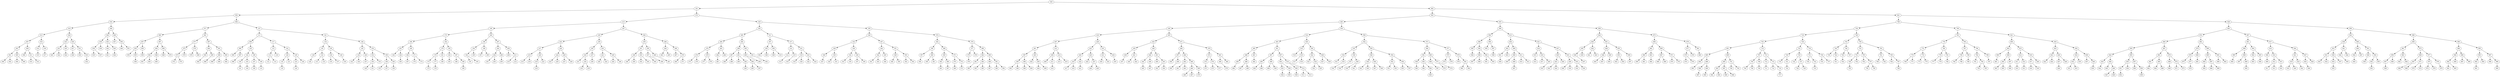 digraph AVLTree {
393
393 -> 161;
161
161 -> 052;
052
052 -> 034;
034
034 -> 019;
019
019 -> 013;
013
013 -> 007;
007
007 -> 003;
003
003 -> 001;
001
001 -> 000;
000
001 -> 002;
002
003 -> 005;
005
005 -> 004;
004
005 -> 006;
006
007 -> 009;
009
009 -> 008;
008
009 -> 011;
011
011 -> 010;
010
011 -> 012;
012
013 -> 016;
016
016 -> 014;
014
014 -> 015;
015
016 -> 018;
018
018 -> 017;
017
019 -> 026;
026
026 -> 023;
023
023 -> 021;
021
021 -> 020;
020
021 -> 022;
022
023 -> 025;
025
025 -> 024;
024
026 -> 029;
029
029 -> 027;
027
027 -> 028;
028
029 -> 031;
031
031 -> 030;
030
031 -> 033;
033
033 -> 032;
032
034 -> 046;
046
046 -> 040;
040
040 -> 038;
038
038 -> 036;
036
036 -> 035;
035
036 -> 037;
037
038 -> 039;
039
040 -> 043;
043
043 -> 042;
042
042 -> 041;
041
043 -> 045;
045
045 -> 044;
044
046 -> 048;
048
048 -> 047;
047
048 -> 050;
050
050 -> 049;
049
050 -> 051;
051
052 -> 094;
094
094 -> 071;
071
071 -> 060;
060
060 -> 057;
057
057 -> 054;
054
054 -> 053;
053
054 -> 055;
055
055 -> 056;
056
057 -> 058;
058
058 -> 059;
059
060 -> 067;
067
067 -> 064;
064
064 -> 062;
062
062 -> 061;
061
062 -> 063;
063
064 -> 066;
066
066 -> 065;
065
067 -> 069;
069
069 -> 068;
068
069 -> 070;
070
071 -> 081;
081
081 -> 077;
077
077 -> 075;
075
075 -> 073;
073
073 -> 072;
072
073 -> 074;
074
075 -> 076;
076
077 -> 079;
079
079 -> 078;
078
079 -> 080;
080
081 -> 087;
087
087 -> 084;
084
084 -> 083;
083
083 -> 082;
082
084 -> 085;
085
085 -> 086;
086
087 -> 091;
091
091 -> 089;
089
089 -> 088;
088
089 -> 090;
090
091 -> 093;
093
093 -> 092;
092
094 -> 127;
127
127 -> 111;
111
111 -> 099;
099
099 -> 096;
096
096 -> 095;
095
096 -> 097;
097
097 -> 098;
098
099 -> 105;
105
105 -> 102;
102
102 -> 100;
100
100 -> 101;
101
102 -> 103;
103
103 -> 104;
104
105 -> 108;
108
108 -> 107;
107
107 -> 106;
106
108 -> 109;
109
109 -> 110;
110
111 -> 117;
117
117 -> 115;
115
115 -> 113;
113
113 -> 112;
112
113 -> 114;
114
115 -> 116;
116
117 -> 122;
122
122 -> 120;
120
120 -> 118;
118
118 -> 119;
119
120 -> 121;
121
122 -> 125;
125
125 -> 123;
123
123 -> 124;
124
125 -> 126;
126
127 -> 141;
141
141 -> 134;
134
134 -> 130;
130
130 -> 129;
129
129 -> 128;
128
130 -> 132;
132
132 -> 131;
131
132 -> 133;
133
134 -> 138;
138
138 -> 136;
136
136 -> 135;
135
136 -> 137;
137
138 -> 140;
140
140 -> 139;
139
141 -> 148;
148
148 -> 145;
145
145 -> 143;
143
143 -> 142;
142
143 -> 144;
144
145 -> 146;
146
146 -> 147;
147
148 -> 154;
154
154 -> 152;
152
152 -> 150;
150
150 -> 149;
149
150 -> 151;
151
152 -> 153;
153
154 -> 158;
158
158 -> 156;
156
156 -> 155;
155
156 -> 157;
157
158 -> 160;
160
160 -> 159;
159
161 -> 272;
272
272 -> 213;
213
213 -> 190;
190
190 -> 173;
173
173 -> 166;
166
166 -> 163;
163
163 -> 162;
162
163 -> 164;
164
164 -> 165;
165
166 -> 169;
169
169 -> 168;
168
168 -> 167;
167
169 -> 171;
171
171 -> 170;
170
171 -> 172;
172
173 -> 182;
182
182 -> 179;
179
179 -> 176;
176
176 -> 174;
174
174 -> 175;
175
176 -> 177;
177
177 -> 178;
178
179 -> 181;
181
181 -> 180;
180
182 -> 185;
185
185 -> 184;
184
184 -> 183;
183
185 -> 187;
187
187 -> 186;
186
187 -> 188;
188
188 -> 189;
189
190 -> 200;
200
200 -> 196;
196
196 -> 194;
194
194 -> 192;
192
192 -> 191;
191
192 -> 193;
193
194 -> 195;
195
196 -> 198;
198
198 -> 197;
197
198 -> 199;
199
200 -> 207;
207
207 -> 204;
204
204 -> 202;
202
202 -> 201;
201
202 -> 203;
203
204 -> 206;
206
206 -> 205;
205
207 -> 209;
209
209 -> 208;
208
209 -> 211;
211
211 -> 210;
210
211 -> 212;
212
213 -> 247;
247
247 -> 230;
230
230 -> 222;
222
222 -> 217;
217
217 -> 215;
215
215 -> 214;
214
215 -> 216;
216
217 -> 220;
220
220 -> 219;
219
219 -> 218;
218
220 -> 221;
221
222 -> 226;
226
226 -> 224;
224
224 -> 223;
223
224 -> 225;
225
226 -> 228;
228
228 -> 227;
227
228 -> 229;
229
230 -> 239;
239
239 -> 236;
236
236 -> 232;
232
232 -> 231;
231
232 -> 234;
234
234 -> 233;
233
234 -> 235;
235
236 -> 237;
237
237 -> 238;
238
239 -> 243;
243
243 -> 241;
241
241 -> 240;
240
241 -> 242;
242
243 -> 245;
245
245 -> 244;
244
245 -> 246;
246
247 -> 262;
262
262 -> 255;
255
255 -> 251;
251
251 -> 249;
249
249 -> 248;
248
249 -> 250;
250
251 -> 253;
253
253 -> 252;
252
253 -> 254;
254
255 -> 259;
259
259 -> 257;
257
257 -> 256;
256
257 -> 258;
258
259 -> 260;
260
260 -> 261;
261
262 -> 266;
266
266 -> 264;
264
264 -> 263;
263
264 -> 265;
265
266 -> 268;
268
268 -> 267;
267
268 -> 270;
270
270 -> 269;
269
270 -> 271;
271
272 -> 325;
325
325 -> 303;
303
303 -> 285;
285
285 -> 280;
280
280 -> 276;
276
276 -> 274;
274
274 -> 273;
273
274 -> 275;
275
276 -> 278;
278
278 -> 277;
277
278 -> 279;
279
280 -> 283;
283
283 -> 282;
282
282 -> 281;
281
283 -> 284;
284
285 -> 294;
294
294 -> 289;
289
289 -> 287;
287
287 -> 286;
286
287 -> 288;
288
289 -> 291;
291
291 -> 290;
290
291 -> 292;
292
292 -> 293;
293
294 -> 300;
300
300 -> 298;
298
298 -> 296;
296
296 -> 295;
295
296 -> 297;
297
298 -> 299;
299
300 -> 301;
301
301 -> 302;
302
303 -> 311;
311
311 -> 307;
307
307 -> 305;
305
305 -> 304;
304
305 -> 306;
306
307 -> 309;
309
309 -> 308;
308
309 -> 310;
310
311 -> 317;
317
317 -> 314;
314
314 -> 312;
312
312 -> 313;
313
314 -> 315;
315
315 -> 316;
316
317 -> 321;
321
321 -> 319;
319
319 -> 318;
318
319 -> 320;
320
321 -> 323;
323
323 -> 322;
322
323 -> 324;
324
325 -> 355;
355
355 -> 340;
340
340 -> 332;
332
332 -> 328;
328
328 -> 326;
326
326 -> 327;
327
328 -> 330;
330
330 -> 329;
329
330 -> 331;
331
332 -> 336;
336
336 -> 334;
334
334 -> 333;
333
334 -> 335;
335
336 -> 338;
338
338 -> 337;
337
338 -> 339;
339
340 -> 347;
347
347 -> 344;
344
344 -> 342;
342
342 -> 341;
341
342 -> 343;
343
344 -> 345;
345
345 -> 346;
346
347 -> 351;
351
351 -> 349;
349
349 -> 348;
348
349 -> 350;
350
351 -> 353;
353
353 -> 352;
352
353 -> 354;
354
355 -> 374;
374
374 -> 362;
362
362 -> 358;
358
358 -> 357;
357
357 -> 356;
356
358 -> 360;
360
360 -> 359;
359
360 -> 361;
361
362 -> 368;
368
368 -> 365;
365
365 -> 364;
364
364 -> 363;
363
365 -> 366;
366
366 -> 367;
367
368 -> 371;
371
371 -> 370;
370
370 -> 369;
369
371 -> 372;
372
372 -> 373;
373
374 -> 379;
379
379 -> 377;
377
377 -> 375;
375
375 -> 376;
376
377 -> 378;
378
379 -> 386;
386
386 -> 382;
382
382 -> 381;
381
381 -> 380;
380
382 -> 384;
384
384 -> 383;
383
384 -> 385;
385
386 -> 389;
389
389 -> 388;
388
388 -> 387;
387
389 -> 391;
391
391 -> 390;
390
391 -> 392;
392
393 -> 682;
682
682 -> 583;
583
583 -> 483;
483
483 -> 436;
436
436 -> 416;
416
416 -> 407;
407
407 -> 401;
401
401 -> 397;
397
397 -> 395;
395
395 -> 394;
394
395 -> 396;
396
397 -> 399;
399
399 -> 398;
398
399 -> 400;
400
401 -> 403;
403
403 -> 402;
402
403 -> 405;
405
405 -> 404;
404
405 -> 406;
406
407 -> 412;
412
412 -> 409;
409
409 -> 408;
408
409 -> 411;
411
411 -> 410;
410
412 -> 414;
414
414 -> 413;
413
414 -> 415;
415
416 -> 429;
429
429 -> 423;
423
423 -> 420;
420
420 -> 418;
418
418 -> 417;
417
418 -> 419;
419
420 -> 422;
422
422 -> 421;
421
423 -> 425;
425
425 -> 424;
424
425 -> 427;
427
427 -> 426;
426
427 -> 428;
428
429 -> 433;
433
433 -> 431;
431
431 -> 430;
430
431 -> 432;
432
433 -> 434;
434
434 -> 435;
435
436 -> 455;
455
455 -> 443;
443
443 -> 439;
439
439 -> 438;
438
438 -> 437;
437
439 -> 441;
441
441 -> 440;
440
441 -> 442;
442
443 -> 449;
449
449 -> 446;
446
446 -> 444;
444
444 -> 445;
445
446 -> 448;
448
448 -> 447;
447
449 -> 451;
451
451 -> 450;
450
451 -> 453;
453
453 -> 452;
452
453 -> 454;
454
455 -> 471;
471
471 -> 460;
460
460 -> 457;
457
457 -> 456;
456
457 -> 458;
458
458 -> 459;
459
460 -> 464;
464
464 -> 462;
462
462 -> 461;
461
462 -> 463;
463
464 -> 468;
468
468 -> 466;
466
466 -> 465;
465
466 -> 467;
467
468 -> 469;
469
469 -> 470;
470
471 -> 478;
478
478 -> 474;
474
474 -> 472;
472
472 -> 473;
473
474 -> 476;
476
476 -> 475;
475
476 -> 477;
477
478 -> 481;
481
481 -> 480;
480
480 -> 479;
479
481 -> 482;
482
483 -> 530;
530
530 -> 514;
514
514 -> 493;
493
493 -> 490;
490
490 -> 486;
486
486 -> 485;
485
485 -> 484;
484
486 -> 488;
488
488 -> 487;
487
488 -> 489;
489
490 -> 491;
491
491 -> 492;
492
493 -> 501;
501
501 -> 497;
497
497 -> 495;
495
495 -> 494;
494
495 -> 496;
496
497 -> 499;
499
499 -> 498;
498
499 -> 500;
500
501 -> 507;
507
507 -> 504;
504
504 -> 503;
503
503 -> 502;
502
504 -> 506;
506
506 -> 505;
505
507 -> 510;
510
510 -> 508;
508
508 -> 509;
509
510 -> 512;
512
512 -> 511;
511
512 -> 513;
513
514 -> 520;
520
520 -> 516;
516
516 -> 515;
515
516 -> 518;
518
518 -> 517;
517
518 -> 519;
519
520 -> 526;
526
526 -> 522;
522
522 -> 521;
521
522 -> 524;
524
524 -> 523;
523
524 -> 525;
525
526 -> 528;
528
528 -> 527;
527
528 -> 529;
529
530 -> 558;
558
558 -> 542;
542
542 -> 535;
535
535 -> 532;
532
532 -> 531;
531
532 -> 533;
533
533 -> 534;
534
535 -> 538;
538
538 -> 537;
537
537 -> 536;
536
538 -> 540;
540
540 -> 539;
539
540 -> 541;
541
542 -> 550;
550
550 -> 546;
546
546 -> 544;
544
544 -> 543;
543
544 -> 545;
545
546 -> 548;
548
548 -> 547;
547
548 -> 549;
549
550 -> 554;
554
554 -> 552;
552
552 -> 551;
551
552 -> 553;
553
554 -> 556;
556
556 -> 555;
555
556 -> 557;
557
558 -> 573;
573
573 -> 566;
566
566 -> 561;
561
561 -> 559;
559
559 -> 560;
560
561 -> 563;
563
563 -> 562;
562
563 -> 564;
564
564 -> 565;
565
566 -> 569;
569
569 -> 568;
568
568 -> 567;
567
569 -> 571;
571
571 -> 570;
570
571 -> 572;
572
573 -> 577;
577
577 -> 575;
575
575 -> 574;
574
575 -> 576;
576
577 -> 579;
579
579 -> 578;
578
579 -> 581;
581
581 -> 580;
580
581 -> 582;
582
583 -> 635;
635
635 -> 599;
599
599 -> 594;
594
594 -> 586;
586
586 -> 585;
585
585 -> 584;
584
586 -> 590;
590
590 -> 588;
588
588 -> 587;
587
588 -> 589;
589
590 -> 592;
592
592 -> 591;
591
592 -> 593;
593
594 -> 596;
596
596 -> 595;
595
596 -> 597;
597
597 -> 598;
598
599 -> 613;
613
613 -> 604;
604
604 -> 602;
602
602 -> 601;
601
601 -> 600;
600
602 -> 603;
603
604 -> 609;
609
609 -> 606;
606
606 -> 605;
605
606 -> 608;
608
608 -> 607;
607
609 -> 611;
611
611 -> 610;
610
611 -> 612;
612
613 -> 621;
621
621 -> 616;
616
616 -> 615;
615
615 -> 614;
614
616 -> 618;
618
618 -> 617;
617
618 -> 620;
620
620 -> 619;
619
621 -> 627;
627
627 -> 625;
625
625 -> 623;
623
623 -> 622;
622
623 -> 624;
624
625 -> 626;
626
627 -> 631;
631
631 -> 629;
629
629 -> 628;
628
629 -> 630;
630
631 -> 633;
633
633 -> 632;
632
633 -> 634;
634
635 -> 658;
658
658 -> 644;
644
644 -> 640;
640
640 -> 638;
638
638 -> 636;
636
636 -> 637;
637
638 -> 639;
639
640 -> 642;
642
642 -> 641;
641
642 -> 643;
643
644 -> 651;
651
651 -> 648;
648
648 -> 646;
646
646 -> 645;
645
646 -> 647;
647
648 -> 649;
649
649 -> 650;
650
651 -> 655;
655
655 -> 653;
653
653 -> 652;
652
653 -> 654;
654
655 -> 656;
656
656 -> 657;
657
658 -> 673;
673
673 -> 665;
665
665 -> 662;
662
662 -> 660;
660
660 -> 659;
659
660 -> 661;
661
662 -> 663;
663
663 -> 664;
664
665 -> 669;
669
669 -> 667;
667
667 -> 666;
666
667 -> 668;
668
669 -> 671;
671
671 -> 670;
670
671 -> 672;
672
673 -> 679;
679
679 -> 677;
677
677 -> 675;
675
675 -> 674;
674
675 -> 676;
676
677 -> 678;
678
679 -> 681;
681
681 -> 680;
680
682 -> 841;
841
841 -> 768;
768
768 -> 738;
738
738 -> 718;
718
718 -> 703;
703
703 -> 691;
691
691 -> 685;
685
685 -> 684;
684
684 -> 683;
683
685 -> 688;
688
688 -> 686;
686
686 -> 687;
687
688 -> 689;
689
689 -> 690;
690
691 -> 699;
699
699 -> 695;
695
695 -> 693;
693
693 -> 692;
692
693 -> 694;
694
695 -> 697;
697
697 -> 696;
696
697 -> 698;
698
699 -> 701;
701
701 -> 700;
700
701 -> 702;
702
703 -> 710;
710
710 -> 707;
707
707 -> 705;
705
705 -> 704;
704
705 -> 706;
706
707 -> 708;
708
708 -> 709;
709
710 -> 713;
713
713 -> 712;
712
712 -> 711;
711
713 -> 715;
715
715 -> 714;
714
715 -> 716;
716
716 -> 717;
717
718 -> 729;
729
729 -> 723;
723
723 -> 720;
720
720 -> 719;
719
720 -> 721;
721
721 -> 722;
722
723 -> 725;
725
725 -> 724;
724
725 -> 727;
727
727 -> 726;
726
727 -> 728;
728
729 -> 734;
734
734 -> 731;
731
731 -> 730;
730
731 -> 732;
732
732 -> 733;
733
734 -> 736;
736
736 -> 735;
735
736 -> 737;
737
738 -> 748;
748
748 -> 743;
743
743 -> 740;
740
740 -> 739;
739
740 -> 742;
742
742 -> 741;
741
743 -> 746;
746
746 -> 745;
745
745 -> 744;
744
746 -> 747;
747
748 -> 759;
759
759 -> 753;
753
753 -> 751;
751
751 -> 749;
749
749 -> 750;
750
751 -> 752;
752
753 -> 755;
755
755 -> 754;
754
755 -> 757;
757
757 -> 756;
756
757 -> 758;
758
759 -> 763;
763
763 -> 761;
761
761 -> 760;
760
761 -> 762;
762
763 -> 765;
765
765 -> 764;
764
765 -> 767;
767
767 -> 766;
766
768 -> 799;
799
799 -> 783;
783
783 -> 776;
776
776 -> 772;
772
772 -> 770;
770
770 -> 769;
769
770 -> 771;
771
772 -> 774;
774
774 -> 773;
773
774 -> 775;
775
776 -> 780;
780
780 -> 778;
778
778 -> 777;
777
778 -> 779;
779
780 -> 781;
781
781 -> 782;
782
783 -> 790;
790
790 -> 787;
787
787 -> 785;
785
785 -> 784;
784
785 -> 786;
786
787 -> 788;
788
788 -> 789;
789
790 -> 796;
796
796 -> 792;
792
792 -> 791;
791
792 -> 794;
794
794 -> 793;
793
794 -> 795;
795
796 -> 798;
798
798 -> 797;
797
799 -> 821;
821
821 -> 809;
809
809 -> 802;
802
802 -> 800;
800
800 -> 801;
801
802 -> 806;
806
806 -> 804;
804
804 -> 803;
803
804 -> 805;
805
806 -> 807;
807
807 -> 808;
808
809 -> 815;
815
815 -> 812;
812
812 -> 811;
811
811 -> 810;
810
812 -> 814;
814
814 -> 813;
813
815 -> 819;
819
819 -> 817;
817
817 -> 816;
816
817 -> 818;
818
819 -> 820;
820
821 -> 830;
830
830 -> 825;
825
825 -> 823;
823
823 -> 822;
822
823 -> 824;
824
825 -> 828;
828
828 -> 827;
827
827 -> 826;
826
828 -> 829;
829
830 -> 836;
836
836 -> 834;
834
834 -> 832;
832
832 -> 831;
831
832 -> 833;
833
834 -> 835;
835
836 -> 838;
838
838 -> 837;
837
838 -> 840;
840
840 -> 839;
839
841 -> 929;
929
929 -> 893;
893
893 -> 874;
874
874 -> 860;
860
860 -> 850;
850
850 -> 844;
844
844 -> 843;
843
843 -> 842;
842
844 -> 846;
846
846 -> 845;
845
846 -> 848;
848
848 -> 847;
847
848 -> 849;
849
850 -> 855;
855
855 -> 853;
853
853 -> 851;
851
851 -> 852;
852
853 -> 854;
854
855 -> 857;
857
857 -> 856;
856
857 -> 858;
858
858 -> 859;
859
860 -> 867;
867
867 -> 863;
863
863 -> 861;
861
861 -> 862;
862
863 -> 865;
865
865 -> 864;
864
865 -> 866;
866
867 -> 870;
870
870 -> 868;
868
868 -> 869;
869
870 -> 872;
872
872 -> 871;
871
872 -> 873;
873
874 -> 882;
882
882 -> 879;
879
879 -> 876;
876
876 -> 875;
875
876 -> 877;
877
877 -> 878;
878
879 -> 880;
880
880 -> 881;
881
882 -> 889;
889
889 -> 885;
885
885 -> 884;
884
884 -> 883;
883
885 -> 887;
887
887 -> 886;
886
887 -> 888;
888
889 -> 891;
891
891 -> 890;
890
891 -> 892;
892
893 -> 907;
907
907 -> 901;
901
901 -> 896;
896
896 -> 895;
895
895 -> 894;
894
896 -> 898;
898
898 -> 897;
897
898 -> 899;
899
899 -> 900;
900
901 -> 904;
904
904 -> 902;
902
902 -> 903;
903
904 -> 905;
905
905 -> 906;
906
907 -> 917;
917
917 -> 910;
910
910 -> 908;
908
908 -> 909;
909
910 -> 914;
914
914 -> 912;
912
912 -> 911;
911
912 -> 913;
913
914 -> 915;
915
915 -> 916;
916
917 -> 924;
924
924 -> 921;
921
921 -> 919;
919
919 -> 918;
918
919 -> 920;
920
921 -> 923;
923
923 -> 922;
922
924 -> 927;
927
927 -> 925;
925
925 -> 926;
926
927 -> 928;
928
929 -> 956;
956
956 -> 943;
943
943 -> 938;
938
938 -> 933;
933
933 -> 931;
931
931 -> 930;
930
931 -> 932;
932
933 -> 936;
936
936 -> 934;
934
934 -> 935;
935
936 -> 937;
937
938 -> 941;
941
941 -> 940;
940
940 -> 939;
939
941 -> 942;
942
943 -> 948;
948
948 -> 946;
946
946 -> 944;
944
944 -> 945;
945
946 -> 947;
947
948 -> 951;
951
951 -> 949;
949
949 -> 950;
950
951 -> 954;
954
954 -> 952;
952
952 -> 953;
953
954 -> 955;
955
956 -> 980;
980
980 -> 965;
965
965 -> 961;
961
961 -> 959;
959
959 -> 957;
957
957 -> 958;
958
959 -> 960;
960
961 -> 963;
963
963 -> 962;
962
963 -> 964;
964
965 -> 973;
973
973 -> 969;
969
969 -> 967;
967
967 -> 966;
966
967 -> 968;
968
969 -> 971;
971
971 -> 970;
970
971 -> 972;
972
973 -> 977;
977
977 -> 975;
975
975 -> 974;
974
975 -> 976;
976
977 -> 978;
978
978 -> 979;
979
980 -> 990;
990
990 -> 986;
986
986 -> 984;
984
984 -> 982;
982
982 -> 981;
981
982 -> 983;
983
984 -> 985;
985
986 -> 988;
988
988 -> 987;
987
988 -> 989;
989
990 -> 995;
995
995 -> 993;
993
993 -> 992;
992
992 -> 991;
991
993 -> 994;
994
995 -> 997;
997
997 -> 996;
996
997 -> 998;
998
998 -> 999;
999
}
